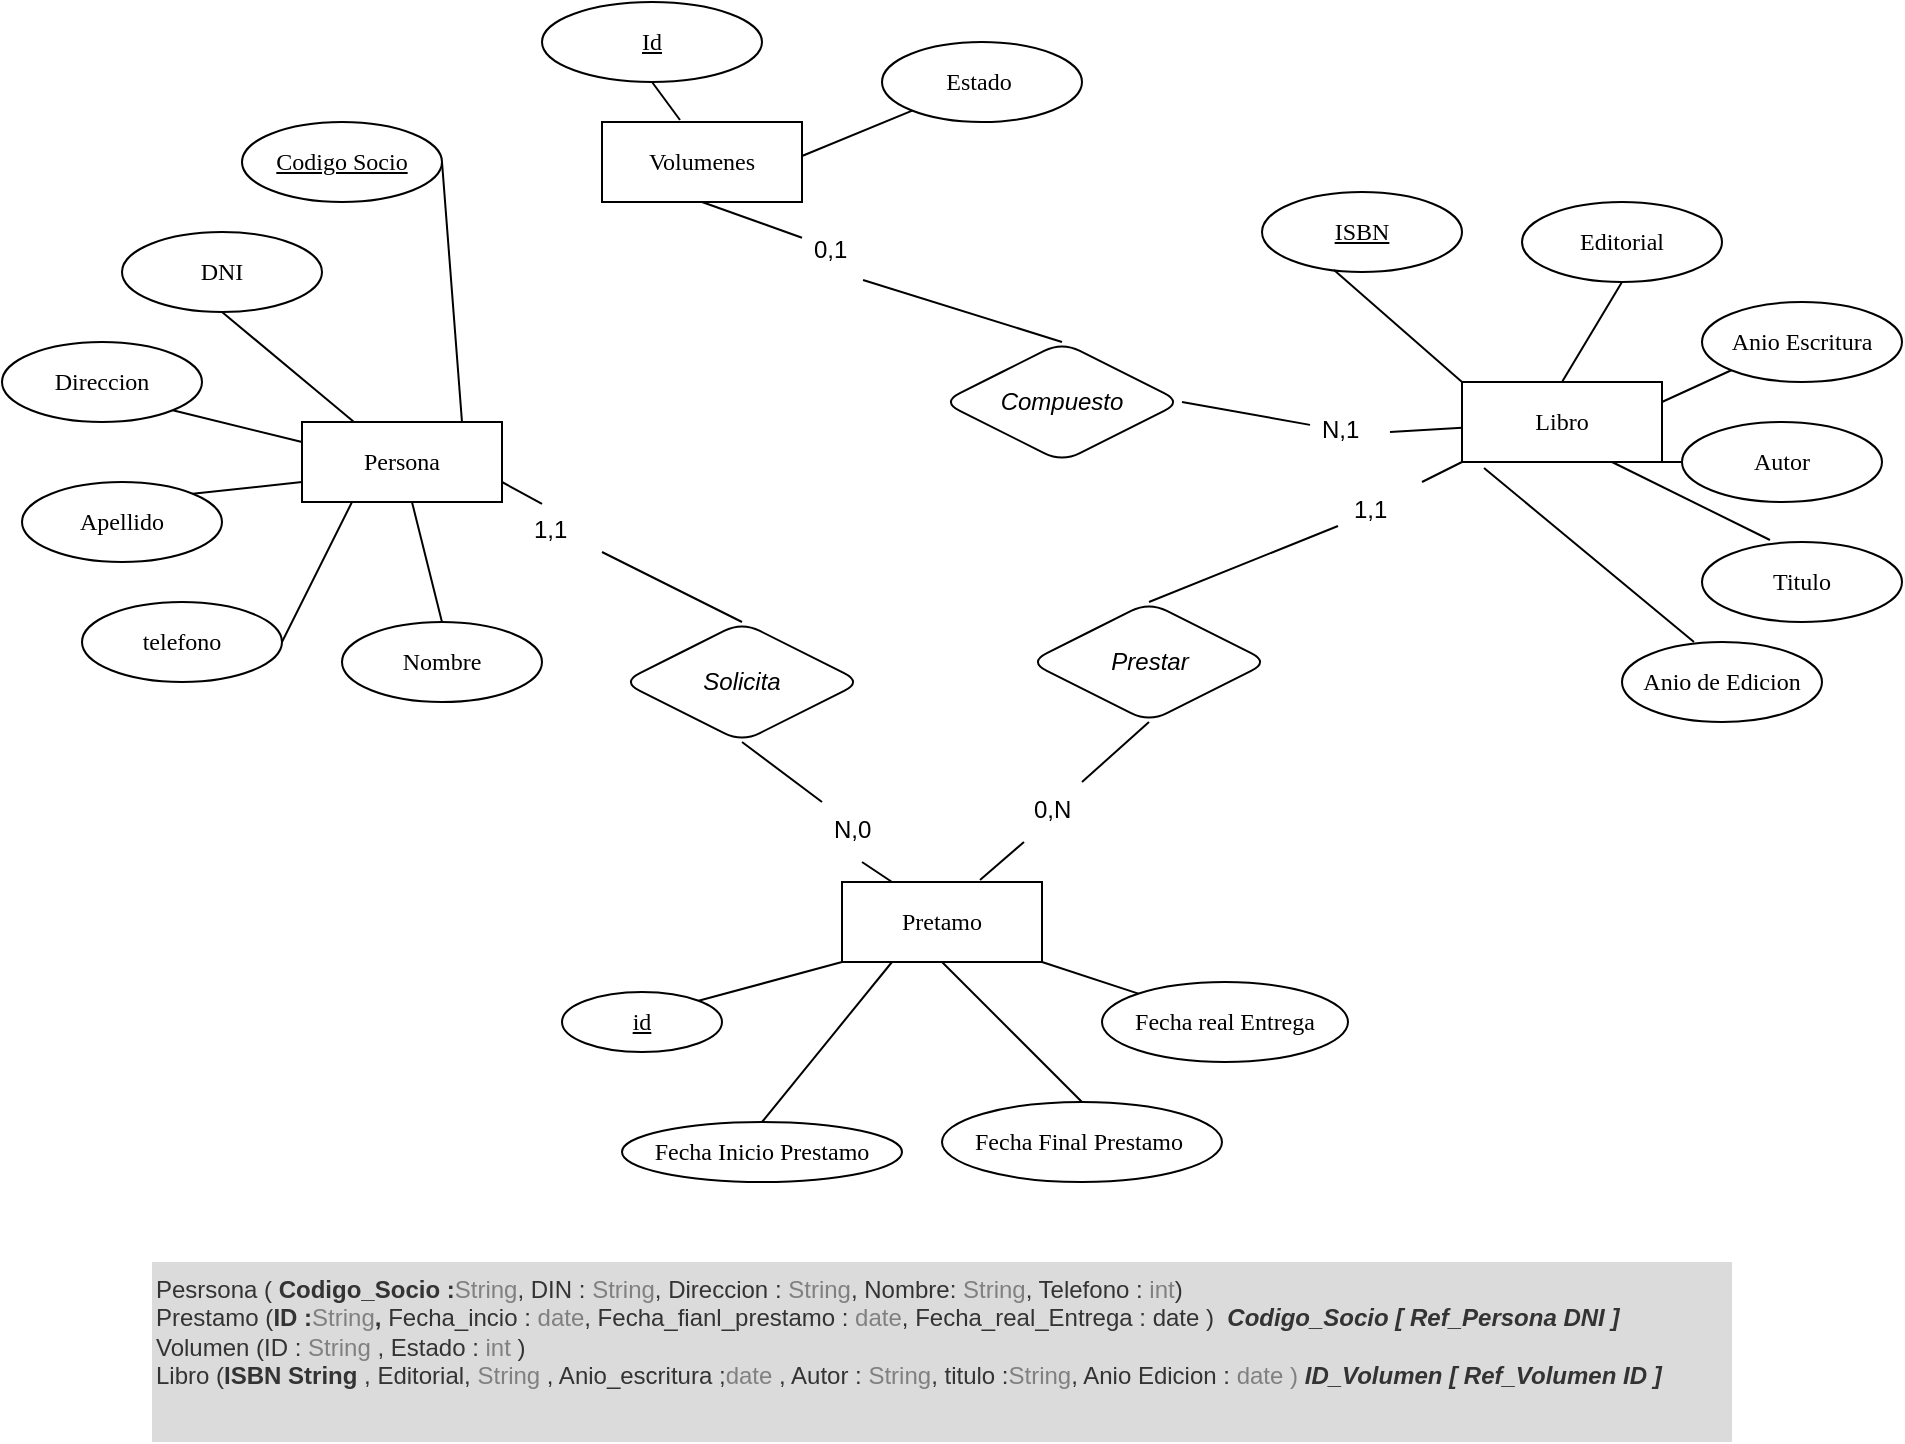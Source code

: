 <mxfile version="22.0.4" type="github">
  <diagram name="Página-1" id="GGuaCN20DpNZ9yj8Dpp0">
    <mxGraphModel dx="2213" dy="751" grid="1" gridSize="10" guides="1" tooltips="1" connect="1" arrows="1" fold="1" page="1" pageScale="1" pageWidth="827" pageHeight="1169" math="0" shadow="0">
      <root>
        <object label="" StyleMaza="" id="0">
          <mxCell />
        </object>
        <mxCell id="1" parent="0" />
        <mxCell id="nZIubDTmoYv-M2Z3KSqX-1" value="Persona" style="whiteSpace=wrap;html=1;align=center;fillStyle=auto;rounded=0;shadow=0;glass=0;strokeColor=default;labelBorderColor=none;labelBackgroundColor=none;fontSize=12;fontFamily=Comic Sans MS;fontStyle=0" parent="1" vertex="1">
          <mxGeometry x="-90" y="390" width="100" height="40" as="geometry" />
        </mxCell>
        <mxCell id="nZIubDTmoYv-M2Z3KSqX-2" value="Libro" style="whiteSpace=wrap;html=1;align=center;rounded=0;shadow=0;labelBorderColor=none;labelBackgroundColor=none;fontSize=12;fontFamily=Comic Sans MS;fontStyle=0" parent="1" vertex="1">
          <mxGeometry x="490" y="370" width="100" height="40" as="geometry" />
        </mxCell>
        <mxCell id="nZIubDTmoYv-M2Z3KSqX-3" value="Pretamo" style="whiteSpace=wrap;html=1;align=center;rounded=0;shadow=0;labelBorderColor=none;labelBackgroundColor=none;fontSize=12;fontFamily=Comic Sans MS;fontStyle=0" parent="1" vertex="1">
          <mxGeometry x="180" y="620" width="100" height="40" as="geometry" />
        </mxCell>
        <mxCell id="nZIubDTmoYv-M2Z3KSqX-4" value="DNI" style="ellipse;whiteSpace=wrap;html=1;align=center;rounded=1;fontFamily=Comic Sans MS;fontStyle=0" parent="1" vertex="1">
          <mxGeometry x="-180" y="295" width="100" height="40" as="geometry" />
        </mxCell>
        <mxCell id="nZIubDTmoYv-M2Z3KSqX-5" value="Codigo Socio" style="ellipse;whiteSpace=wrap;html=1;align=center;fontStyle=4;rounded=1;fontFamily=Comic Sans MS;" parent="1" vertex="1">
          <mxGeometry x="-120" y="240" width="100" height="40" as="geometry" />
        </mxCell>
        <mxCell id="nZIubDTmoYv-M2Z3KSqX-6" value="telefono" style="ellipse;whiteSpace=wrap;html=1;align=center;rounded=1;fontFamily=Comic Sans MS;fontStyle=0" parent="1" vertex="1">
          <mxGeometry x="-200" y="480" width="100" height="40" as="geometry" />
        </mxCell>
        <mxCell id="nZIubDTmoYv-M2Z3KSqX-7" value="Direccion" style="ellipse;whiteSpace=wrap;html=1;align=center;rounded=1;fontFamily=Comic Sans MS;fontStyle=0" parent="1" vertex="1">
          <mxGeometry x="-240" y="350" width="100" height="40" as="geometry" />
        </mxCell>
        <mxCell id="nZIubDTmoYv-M2Z3KSqX-8" value="Apellido" style="ellipse;whiteSpace=wrap;html=1;align=center;rounded=1;fontFamily=Comic Sans MS;fontStyle=0" parent="1" vertex="1">
          <mxGeometry x="-230" y="420" width="100" height="40" as="geometry" />
        </mxCell>
        <mxCell id="nZIubDTmoYv-M2Z3KSqX-9" value="Nombre" style="ellipse;whiteSpace=wrap;html=1;align=center;rounded=1;fontFamily=Comic Sans MS;fontStyle=0" parent="1" vertex="1">
          <mxGeometry x="-70" y="490" width="100" height="40" as="geometry" />
        </mxCell>
        <mxCell id="nZIubDTmoYv-M2Z3KSqX-10" value="Titulo" style="ellipse;whiteSpace=wrap;html=1;align=center;rounded=1;fontFamily=Comic Sans MS;fontStyle=0" parent="1" vertex="1">
          <mxGeometry x="610" y="450" width="100" height="40" as="geometry" />
        </mxCell>
        <mxCell id="nZIubDTmoYv-M2Z3KSqX-11" value="Editorial" style="ellipse;whiteSpace=wrap;html=1;align=center;rounded=1;fontFamily=Comic Sans MS;fontStyle=0" parent="1" vertex="1">
          <mxGeometry x="520" y="280" width="100" height="40" as="geometry" />
        </mxCell>
        <mxCell id="nZIubDTmoYv-M2Z3KSqX-12" value="Anio de Edicion" style="ellipse;whiteSpace=wrap;html=1;align=center;fillStyle=auto;rounded=1;fontFamily=Comic Sans MS;fontStyle=0" parent="1" vertex="1">
          <mxGeometry x="570" y="500" width="100" height="40" as="geometry" />
        </mxCell>
        <mxCell id="nZIubDTmoYv-M2Z3KSqX-13" value="Autor" style="ellipse;whiteSpace=wrap;html=1;align=center;rounded=1;fontFamily=Comic Sans MS;fontStyle=0" parent="1" vertex="1">
          <mxGeometry x="600" y="390" width="100" height="40" as="geometry" />
        </mxCell>
        <mxCell id="nZIubDTmoYv-M2Z3KSqX-14" value="ISBN" style="ellipse;whiteSpace=wrap;html=1;align=center;fontStyle=4;rounded=1;fontFamily=Comic Sans MS;" parent="1" vertex="1">
          <mxGeometry x="390" y="275" width="100" height="40" as="geometry" />
        </mxCell>
        <mxCell id="nZIubDTmoYv-M2Z3KSqX-15" value="Anio Escritura" style="ellipse;whiteSpace=wrap;html=1;align=center;rounded=1;fontFamily=Comic Sans MS;fontStyle=0" parent="1" vertex="1">
          <mxGeometry x="610" y="330" width="100" height="40" as="geometry" />
        </mxCell>
        <mxCell id="nZIubDTmoYv-M2Z3KSqX-16" value="Fecha Inicio Prestamo" style="ellipse;whiteSpace=wrap;html=1;align=center;rounded=1;fontFamily=Comic Sans MS;fontStyle=0" parent="1" vertex="1">
          <mxGeometry x="70" y="740" width="140" height="30" as="geometry" />
        </mxCell>
        <mxCell id="nZIubDTmoYv-M2Z3KSqX-17" value="Estado&amp;nbsp;" style="ellipse;whiteSpace=wrap;html=1;align=center;rounded=1;fontFamily=Comic Sans MS;fontStyle=0" parent="1" vertex="1">
          <mxGeometry x="200" y="200" width="100" height="40" as="geometry" />
        </mxCell>
        <mxCell id="nZIubDTmoYv-M2Z3KSqX-18" value="Fecha Final Prestamo&amp;nbsp;" style="ellipse;whiteSpace=wrap;html=1;align=center;rounded=1;fontFamily=Comic Sans MS;fontStyle=0" parent="1" vertex="1">
          <mxGeometry x="230" y="730" width="140" height="40" as="geometry" />
        </mxCell>
        <mxCell id="nZIubDTmoYv-M2Z3KSqX-19" value="Fecha real Entrega" style="ellipse;whiteSpace=wrap;html=1;align=center;rounded=1;fontFamily=Comic Sans MS;fontStyle=0" parent="1" vertex="1">
          <mxGeometry x="310" y="670" width="123" height="40" as="geometry" />
        </mxCell>
        <mxCell id="nZIubDTmoYv-M2Z3KSqX-20" value="" style="endArrow=none;html=1;rounded=1;entryX=1;entryY=1;entryDx=0;entryDy=0;" parent="1" source="nZIubDTmoYv-M2Z3KSqX-19" target="nZIubDTmoYv-M2Z3KSqX-3" edge="1">
          <mxGeometry relative="1" as="geometry">
            <mxPoint x="330" y="490" as="sourcePoint" />
            <mxPoint x="250" y="670" as="targetPoint" />
          </mxGeometry>
        </mxCell>
        <mxCell id="nZIubDTmoYv-M2Z3KSqX-21" value="" style="endArrow=none;html=1;rounded=1;entryX=0.5;entryY=0;entryDx=0;entryDy=0;" parent="1" source="nZIubDTmoYv-M2Z3KSqX-57" target="nZIubDTmoYv-M2Z3KSqX-25" edge="1">
          <mxGeometry relative="1" as="geometry">
            <mxPoint x="250" y="620" as="sourcePoint" />
            <mxPoint x="100" y="500" as="targetPoint" />
          </mxGeometry>
        </mxCell>
        <mxCell id="nZIubDTmoYv-M2Z3KSqX-22" value="Prestar" style="shape=rhombus;perimeter=rhombusPerimeter;whiteSpace=wrap;html=1;align=center;fontStyle=2;rounded=1;" parent="1" vertex="1">
          <mxGeometry x="273.5" y="480" width="120" height="60" as="geometry" />
        </mxCell>
        <mxCell id="nZIubDTmoYv-M2Z3KSqX-23" value="" style="endArrow=none;html=1;rounded=1;entryX=0.5;entryY=1;entryDx=0;entryDy=0;" parent="1" target="nZIubDTmoYv-M2Z3KSqX-22" edge="1">
          <mxGeometry relative="1" as="geometry">
            <mxPoint x="300" y="570" as="sourcePoint" />
            <mxPoint x="480" y="610" as="targetPoint" />
          </mxGeometry>
        </mxCell>
        <mxCell id="nZIubDTmoYv-M2Z3KSqX-24" value="" style="endArrow=none;html=1;rounded=1;entryX=0;entryY=1;entryDx=0;entryDy=0;exitX=1;exitY=0;exitDx=0;exitDy=0;" parent="1" source="nZIubDTmoYv-M2Z3KSqX-55" target="nZIubDTmoYv-M2Z3KSqX-2" edge="1">
          <mxGeometry relative="1" as="geometry">
            <mxPoint x="320" y="610" as="sourcePoint" />
            <mxPoint x="480" y="610" as="targetPoint" />
          </mxGeometry>
        </mxCell>
        <mxCell id="nZIubDTmoYv-M2Z3KSqX-25" value="Solicita" style="shape=rhombus;perimeter=rhombusPerimeter;whiteSpace=wrap;html=1;align=center;fontStyle=2;rounded=1;" parent="1" vertex="1">
          <mxGeometry x="70" y="490" width="120" height="60" as="geometry" />
        </mxCell>
        <mxCell id="nZIubDTmoYv-M2Z3KSqX-26" value="" style="endArrow=none;html=1;rounded=1;exitX=0.5;exitY=1;exitDx=0;exitDy=0;entryX=0.25;entryY=0;entryDx=0;entryDy=0;" parent="1" source="nZIubDTmoYv-M2Z3KSqX-61" target="nZIubDTmoYv-M2Z3KSqX-3" edge="1">
          <mxGeometry relative="1" as="geometry">
            <mxPoint x="320" y="610" as="sourcePoint" />
            <mxPoint x="480" y="610" as="targetPoint" />
          </mxGeometry>
        </mxCell>
        <mxCell id="nZIubDTmoYv-M2Z3KSqX-27" value="id" style="ellipse;whiteSpace=wrap;html=1;align=center;fontStyle=4;rounded=1;fontFamily=Comic Sans MS;" parent="1" vertex="1">
          <mxGeometry x="40" y="675" width="80" height="30" as="geometry" />
        </mxCell>
        <mxCell id="nZIubDTmoYv-M2Z3KSqX-28" value="" style="endArrow=none;html=1;rounded=1;entryX=1;entryY=0;entryDx=0;entryDy=0;" parent="1" target="nZIubDTmoYv-M2Z3KSqX-27" edge="1">
          <mxGeometry relative="1" as="geometry">
            <mxPoint x="180" y="660" as="sourcePoint" />
            <mxPoint x="480" y="610" as="targetPoint" />
          </mxGeometry>
        </mxCell>
        <mxCell id="nZIubDTmoYv-M2Z3KSqX-29" value="" style="endArrow=none;html=1;rounded=1;exitX=0.5;exitY=0;exitDx=0;exitDy=0;entryX=0.25;entryY=1;entryDx=0;entryDy=0;" parent="1" source="nZIubDTmoYv-M2Z3KSqX-16" target="nZIubDTmoYv-M2Z3KSqX-3" edge="1">
          <mxGeometry relative="1" as="geometry">
            <mxPoint x="320" y="610" as="sourcePoint" />
            <mxPoint x="480" y="610" as="targetPoint" />
            <Array as="points" />
          </mxGeometry>
        </mxCell>
        <mxCell id="nZIubDTmoYv-M2Z3KSqX-30" value="" style="endArrow=none;html=1;rounded=1;exitX=0.5;exitY=0;exitDx=0;exitDy=0;entryX=0.5;entryY=1;entryDx=0;entryDy=0;" parent="1" source="nZIubDTmoYv-M2Z3KSqX-18" target="nZIubDTmoYv-M2Z3KSqX-3" edge="1">
          <mxGeometry relative="1" as="geometry">
            <mxPoint x="320" y="610" as="sourcePoint" />
            <mxPoint x="480" y="610" as="targetPoint" />
          </mxGeometry>
        </mxCell>
        <mxCell id="nZIubDTmoYv-M2Z3KSqX-31" value="" style="endArrow=none;html=1;rounded=1;exitX=0.5;exitY=0;exitDx=0;exitDy=0;" parent="1" source="nZIubDTmoYv-M2Z3KSqX-9" target="nZIubDTmoYv-M2Z3KSqX-1" edge="1">
          <mxGeometry relative="1" as="geometry">
            <mxPoint x="250" y="620" as="sourcePoint" />
            <mxPoint x="410" y="620" as="targetPoint" />
          </mxGeometry>
        </mxCell>
        <mxCell id="nZIubDTmoYv-M2Z3KSqX-32" value="" style="endArrow=none;html=1;rounded=1;exitX=0.5;exitY=1;exitDx=0;exitDy=0;" parent="1" source="nZIubDTmoYv-M2Z3KSqX-4" target="nZIubDTmoYv-M2Z3KSqX-1" edge="1">
          <mxGeometry relative="1" as="geometry">
            <mxPoint x="250" y="620" as="sourcePoint" />
            <mxPoint x="410" y="620" as="targetPoint" />
          </mxGeometry>
        </mxCell>
        <mxCell id="nZIubDTmoYv-M2Z3KSqX-33" value="" style="endArrow=none;html=1;rounded=1;exitX=1;exitY=1;exitDx=0;exitDy=0;entryX=0;entryY=0.25;entryDx=0;entryDy=0;" parent="1" source="nZIubDTmoYv-M2Z3KSqX-7" target="nZIubDTmoYv-M2Z3KSqX-1" edge="1">
          <mxGeometry relative="1" as="geometry">
            <mxPoint x="250" y="620" as="sourcePoint" />
            <mxPoint x="410" y="620" as="targetPoint" />
          </mxGeometry>
        </mxCell>
        <mxCell id="nZIubDTmoYv-M2Z3KSqX-34" value="" style="endArrow=none;html=1;rounded=1;exitX=1;exitY=0.5;exitDx=0;exitDy=0;" parent="1" source="nZIubDTmoYv-M2Z3KSqX-5" edge="1">
          <mxGeometry relative="1" as="geometry">
            <mxPoint x="90" y="620" as="sourcePoint" />
            <mxPoint x="-10" y="390" as="targetPoint" />
          </mxGeometry>
        </mxCell>
        <mxCell id="nZIubDTmoYv-M2Z3KSqX-35" value="" style="endArrow=none;html=1;rounded=1;exitX=1;exitY=0.5;exitDx=0;exitDy=0;entryX=0.25;entryY=1;entryDx=0;entryDy=0;" parent="1" source="nZIubDTmoYv-M2Z3KSqX-6" target="nZIubDTmoYv-M2Z3KSqX-1" edge="1">
          <mxGeometry relative="1" as="geometry">
            <mxPoint x="90" y="620" as="sourcePoint" />
            <mxPoint x="250" y="620" as="targetPoint" />
          </mxGeometry>
        </mxCell>
        <mxCell id="nZIubDTmoYv-M2Z3KSqX-36" value="" style="endArrow=none;html=1;rounded=1;exitX=1;exitY=0;exitDx=0;exitDy=0;entryX=0;entryY=0.75;entryDx=0;entryDy=0;" parent="1" source="nZIubDTmoYv-M2Z3KSqX-8" target="nZIubDTmoYv-M2Z3KSqX-1" edge="1">
          <mxGeometry relative="1" as="geometry">
            <mxPoint x="90" y="620" as="sourcePoint" />
            <mxPoint x="-90" y="430" as="targetPoint" />
          </mxGeometry>
        </mxCell>
        <mxCell id="nZIubDTmoYv-M2Z3KSqX-37" value="" style="endArrow=none;html=1;rounded=1;entryX=0.11;entryY=1.075;entryDx=0;entryDy=0;entryPerimeter=0;exitX=0.36;exitY=0;exitDx=0;exitDy=0;exitPerimeter=0;" parent="1" source="nZIubDTmoYv-M2Z3KSqX-12" target="nZIubDTmoYv-M2Z3KSqX-2" edge="1">
          <mxGeometry relative="1" as="geometry">
            <mxPoint x="660" y="580" as="sourcePoint" />
            <mxPoint x="320" y="610" as="targetPoint" />
          </mxGeometry>
        </mxCell>
        <mxCell id="nZIubDTmoYv-M2Z3KSqX-38" value="" style="endArrow=none;html=1;rounded=1;exitX=0.5;exitY=1;exitDx=0;exitDy=0;entryX=0.5;entryY=0;entryDx=0;entryDy=0;" parent="1" source="nZIubDTmoYv-M2Z3KSqX-11" target="nZIubDTmoYv-M2Z3KSqX-2" edge="1">
          <mxGeometry relative="1" as="geometry">
            <mxPoint x="160" y="610" as="sourcePoint" />
            <mxPoint x="500" y="370" as="targetPoint" />
          </mxGeometry>
        </mxCell>
        <mxCell id="nZIubDTmoYv-M2Z3KSqX-39" value="" style="endArrow=none;html=1;rounded=1;exitX=0.36;exitY=0.975;exitDx=0;exitDy=0;entryX=0;entryY=0;entryDx=0;entryDy=0;exitPerimeter=0;" parent="1" source="nZIubDTmoYv-M2Z3KSqX-14" target="nZIubDTmoYv-M2Z3KSqX-2" edge="1">
          <mxGeometry relative="1" as="geometry">
            <mxPoint x="160" y="610" as="sourcePoint" />
            <mxPoint x="520" y="380" as="targetPoint" />
          </mxGeometry>
        </mxCell>
        <mxCell id="nZIubDTmoYv-M2Z3KSqX-40" value="" style="endArrow=none;html=1;rounded=1;entryX=0;entryY=1;entryDx=0;entryDy=0;exitX=1;exitY=0.25;exitDx=0;exitDy=0;" parent="1" source="nZIubDTmoYv-M2Z3KSqX-2" target="nZIubDTmoYv-M2Z3KSqX-15" edge="1">
          <mxGeometry relative="1" as="geometry">
            <mxPoint x="160" y="610" as="sourcePoint" />
            <mxPoint x="320" y="610" as="targetPoint" />
          </mxGeometry>
        </mxCell>
        <mxCell id="nZIubDTmoYv-M2Z3KSqX-41" value="" style="endArrow=none;html=1;rounded=1;entryX=0.34;entryY=-0.025;entryDx=0;entryDy=0;entryPerimeter=0;exitX=0.75;exitY=1;exitDx=0;exitDy=0;" parent="1" source="nZIubDTmoYv-M2Z3KSqX-2" target="nZIubDTmoYv-M2Z3KSqX-10" edge="1">
          <mxGeometry relative="1" as="geometry">
            <mxPoint x="160" y="610" as="sourcePoint" />
            <mxPoint x="320" y="610" as="targetPoint" />
          </mxGeometry>
        </mxCell>
        <mxCell id="nZIubDTmoYv-M2Z3KSqX-42" value="" style="endArrow=none;html=1;rounded=1;entryX=0;entryY=0.5;entryDx=0;entryDy=0;exitX=1;exitY=1;exitDx=0;exitDy=0;" parent="1" source="nZIubDTmoYv-M2Z3KSqX-2" target="nZIubDTmoYv-M2Z3KSqX-13" edge="1">
          <mxGeometry relative="1" as="geometry">
            <mxPoint x="160" y="610" as="sourcePoint" />
            <mxPoint x="320" y="610" as="targetPoint" />
          </mxGeometry>
        </mxCell>
        <mxCell id="nZIubDTmoYv-M2Z3KSqX-43" value="Volumenes" style="whiteSpace=wrap;html=1;align=center;shadow=0;rounded=0;labelBorderColor=none;labelBackgroundColor=none;fontSize=12;fontFamily=Comic Sans MS;fontStyle=0" parent="1" vertex="1">
          <mxGeometry x="60" y="240" width="100" height="40" as="geometry" />
        </mxCell>
        <mxCell id="nZIubDTmoYv-M2Z3KSqX-44" value="" style="endArrow=none;html=1;rounded=1;exitX=1;exitY=0.425;exitDx=0;exitDy=0;exitPerimeter=0;" parent="1" source="nZIubDTmoYv-M2Z3KSqX-43" target="nZIubDTmoYv-M2Z3KSqX-17" edge="1">
          <mxGeometry relative="1" as="geometry">
            <mxPoint x="160" y="610" as="sourcePoint" />
            <mxPoint x="320" y="610" as="targetPoint" />
          </mxGeometry>
        </mxCell>
        <mxCell id="nZIubDTmoYv-M2Z3KSqX-45" value="Id" style="ellipse;whiteSpace=wrap;html=1;align=center;fontStyle=4;rounded=1;fontFamily=Comic Sans MS;" parent="1" vertex="1">
          <mxGeometry x="30" y="180" width="110" height="40" as="geometry" />
        </mxCell>
        <mxCell id="nZIubDTmoYv-M2Z3KSqX-46" value="" style="endArrow=none;html=1;rounded=1;exitX=0.5;exitY=1;exitDx=0;exitDy=0;entryX=0.39;entryY=-0.025;entryDx=0;entryDy=0;entryPerimeter=0;" parent="1" source="nZIubDTmoYv-M2Z3KSqX-45" target="nZIubDTmoYv-M2Z3KSqX-43" edge="1">
          <mxGeometry relative="1" as="geometry">
            <mxPoint x="160" y="480" as="sourcePoint" />
            <mxPoint x="320" y="480" as="targetPoint" />
          </mxGeometry>
        </mxCell>
        <mxCell id="nZIubDTmoYv-M2Z3KSqX-47" value="Compuesto" style="shape=rhombus;perimeter=rhombusPerimeter;whiteSpace=wrap;html=1;align=center;fontStyle=2;rounded=1;" parent="1" vertex="1">
          <mxGeometry x="230" y="350" width="120" height="60" as="geometry" />
        </mxCell>
        <mxCell id="nZIubDTmoYv-M2Z3KSqX-48" value="" style="endArrow=none;html=1;rounded=1;exitX=0.763;exitY=0.967;exitDx=0;exitDy=0;exitPerimeter=0;entryX=0.5;entryY=0;entryDx=0;entryDy=0;" parent="1" source="nZIubDTmoYv-M2Z3KSqX-51" target="nZIubDTmoYv-M2Z3KSqX-47" edge="1">
          <mxGeometry relative="1" as="geometry">
            <mxPoint x="252.02" y="350" as="sourcePoint" />
            <mxPoint x="249.077" y="391.038" as="targetPoint" />
          </mxGeometry>
        </mxCell>
        <mxCell id="nZIubDTmoYv-M2Z3KSqX-49" value="" style="endArrow=none;html=1;rounded=1;exitX=1;exitY=0.5;exitDx=0;exitDy=0;" parent="1" source="nZIubDTmoYv-M2Z3KSqX-53" target="nZIubDTmoYv-M2Z3KSqX-2" edge="1">
          <mxGeometry relative="1" as="geometry">
            <mxPoint x="160" y="480" as="sourcePoint" />
            <mxPoint x="320" y="480" as="targetPoint" />
          </mxGeometry>
        </mxCell>
        <mxCell id="nZIubDTmoYv-M2Z3KSqX-50" value="" style="endArrow=none;html=1;rounded=1;exitX=0.5;exitY=1;exitDx=0;exitDy=0;" parent="1" source="nZIubDTmoYv-M2Z3KSqX-43" target="nZIubDTmoYv-M2Z3KSqX-51" edge="1">
          <mxGeometry relative="1" as="geometry">
            <mxPoint x="310" y="300" as="sourcePoint" />
            <mxPoint x="250" y="390" as="targetPoint" />
          </mxGeometry>
        </mxCell>
        <mxCell id="nZIubDTmoYv-M2Z3KSqX-51" value="0,1" style="text;strokeColor=none;fillColor=none;spacingLeft=4;spacingRight=4;overflow=hidden;rotatable=0;points=[[0,0.5],[1,0.5]];portConstraint=eastwest;fontSize=12;whiteSpace=wrap;html=1;rounded=1;" parent="1" vertex="1">
          <mxGeometry x="160" y="290" width="40" height="30" as="geometry" />
        </mxCell>
        <mxCell id="nZIubDTmoYv-M2Z3KSqX-52" value="" style="endArrow=none;html=1;rounded=1;exitX=1;exitY=0.5;exitDx=0;exitDy=0;" parent="1" source="nZIubDTmoYv-M2Z3KSqX-47" target="nZIubDTmoYv-M2Z3KSqX-53" edge="1">
          <mxGeometry relative="1" as="geometry">
            <mxPoint x="310" y="420" as="sourcePoint" />
            <mxPoint x="460" y="405" as="targetPoint" />
          </mxGeometry>
        </mxCell>
        <mxCell id="nZIubDTmoYv-M2Z3KSqX-53" value="N,1" style="text;strokeColor=none;fillColor=none;spacingLeft=4;spacingRight=4;overflow=hidden;rotatable=0;points=[[0,0.5],[1,0.5]];portConstraint=eastwest;fontSize=12;whiteSpace=wrap;html=1;rounded=1;" parent="1" vertex="1">
          <mxGeometry x="414" y="380" width="40" height="30" as="geometry" />
        </mxCell>
        <mxCell id="nZIubDTmoYv-M2Z3KSqX-54" value="" style="endArrow=none;html=1;rounded=1;entryX=-0.05;entryY=0.733;entryDx=0;entryDy=0;exitX=0.5;exitY=0;exitDx=0;exitDy=0;entryPerimeter=0;" parent="1" source="nZIubDTmoYv-M2Z3KSqX-22" target="nZIubDTmoYv-M2Z3KSqX-55" edge="1">
          <mxGeometry relative="1" as="geometry">
            <mxPoint x="367" y="505" as="sourcePoint" />
            <mxPoint x="460" y="420" as="targetPoint" />
          </mxGeometry>
        </mxCell>
        <mxCell id="nZIubDTmoYv-M2Z3KSqX-55" value="1,1" style="text;strokeColor=none;fillColor=none;spacingLeft=4;spacingRight=4;overflow=hidden;rotatable=0;points=[[0,0.5],[1,0.5]];portConstraint=eastwest;fontSize=12;whiteSpace=wrap;html=1;rounded=1;" parent="1" vertex="1">
          <mxGeometry x="430" y="420" width="40" height="30" as="geometry" />
        </mxCell>
        <mxCell id="nZIubDTmoYv-M2Z3KSqX-56" value="" style="endArrow=none;html=1;rounded=1;exitX=1;exitY=0.75;exitDx=0;exitDy=0;entryX=0.25;entryY=0.033;entryDx=0;entryDy=0;entryPerimeter=0;" parent="1" source="nZIubDTmoYv-M2Z3KSqX-1" target="nZIubDTmoYv-M2Z3KSqX-57" edge="1">
          <mxGeometry relative="1" as="geometry">
            <mxPoint x="10" y="420" as="sourcePoint" />
            <mxPoint x="110" y="515" as="targetPoint" />
          </mxGeometry>
        </mxCell>
        <mxCell id="nZIubDTmoYv-M2Z3KSqX-57" value="1,1" style="text;strokeColor=none;fillColor=none;spacingLeft=4;spacingRight=4;overflow=hidden;rotatable=0;points=[[0,0.5],[1,0.5]];portConstraint=eastwest;fontSize=12;whiteSpace=wrap;html=1;rounded=1;" parent="1" vertex="1">
          <mxGeometry x="20" y="430" width="40" height="30" as="geometry" />
        </mxCell>
        <mxCell id="nZIubDTmoYv-M2Z3KSqX-58" value="" style="endArrow=none;html=1;rounded=1;exitX=0.69;exitY=-0.025;exitDx=0;exitDy=0;exitPerimeter=0;entryX=0.025;entryY=1;entryDx=0;entryDy=0;entryPerimeter=0;" parent="1" source="nZIubDTmoYv-M2Z3KSqX-3" target="nZIubDTmoYv-M2Z3KSqX-59" edge="1">
          <mxGeometry relative="1" as="geometry">
            <mxPoint x="246" y="614" as="sourcePoint" />
            <mxPoint x="337" y="550" as="targetPoint" />
          </mxGeometry>
        </mxCell>
        <mxCell id="nZIubDTmoYv-M2Z3KSqX-59" value="0,N" style="text;strokeColor=none;fillColor=none;spacingLeft=4;spacingRight=4;overflow=hidden;rotatable=0;points=[[0,0.5],[1,0.5]];portConstraint=eastwest;fontSize=12;whiteSpace=wrap;html=1;rounded=1;" parent="1" vertex="1">
          <mxGeometry x="270" y="570" width="40" height="30" as="geometry" />
        </mxCell>
        <mxCell id="nZIubDTmoYv-M2Z3KSqX-60" value="" style="endArrow=none;html=1;rounded=1;exitX=0.5;exitY=1;exitDx=0;exitDy=0;entryX=0;entryY=0;entryDx=0;entryDy=0;entryPerimeter=0;" parent="1" source="nZIubDTmoYv-M2Z3KSqX-25" target="nZIubDTmoYv-M2Z3KSqX-61" edge="1">
          <mxGeometry relative="1" as="geometry">
            <mxPoint x="140" y="560" as="sourcePoint" />
            <mxPoint x="202" y="615" as="targetPoint" />
          </mxGeometry>
        </mxCell>
        <mxCell id="nZIubDTmoYv-M2Z3KSqX-61" value="N,0" style="text;strokeColor=none;fillColor=none;spacingLeft=4;spacingRight=4;overflow=hidden;rotatable=0;points=[[0,0.5],[1,0.5]];portConstraint=eastwest;fontSize=12;whiteSpace=wrap;html=1;rounded=1;" parent="1" vertex="1">
          <mxGeometry x="170" y="580" width="40" height="30" as="geometry" />
        </mxCell>
        <mxCell id="-ptdJt4101srZP5YwG2m-1" style="edgeStyle=orthogonalEdgeStyle;rounded=0;orthogonalLoop=1;jettySize=auto;html=1;exitX=0.5;exitY=1;exitDx=0;exitDy=0;" parent="1" source="nZIubDTmoYv-M2Z3KSqX-19" target="nZIubDTmoYv-M2Z3KSqX-19" edge="1">
          <mxGeometry relative="1" as="geometry" />
        </mxCell>
        <mxCell id="v9k_mlNCrv3lM9yxqVJo-1" value="&lt;font&gt;&lt;font&gt;Pesrsona ( &lt;b&gt;Codigo_Socio :&lt;/b&gt;&lt;font style=&quot;&quot; color=&quot;#808080&quot;&gt;String&lt;/font&gt;, DIN : &lt;font color=&quot;#808080&quot;&gt;String&lt;/font&gt;, Direccion : &lt;font color=&quot;#808080&quot;&gt;String&lt;/font&gt;, Nombre:&lt;font color=&quot;#808080&quot;&gt; String&lt;/font&gt;, Telefono :&lt;font color=&quot;#808080&quot;&gt; int&lt;/font&gt;)&lt;br&gt;Prestamo (&lt;b&gt;ID :&lt;/b&gt;&lt;font style=&quot;&quot; color=&quot;#808080&quot;&gt;String&lt;/font&gt;&lt;b&gt;, &lt;/b&gt;Fecha_incio :&lt;font color=&quot;#808080&quot;&gt; date&lt;/font&gt;, Fecha_fianl_prestamo : &lt;font color=&quot;#808080&quot;&gt;date&lt;/font&gt;, Fecha_real_Entrega : date )&amp;nbsp;&amp;nbsp;&lt;i style=&quot;border-color: var(--border-color);&quot;&gt;&lt;b&gt;Codigo_Socio [ Ref_Persona DNI ]&amp;nbsp;&lt;/b&gt;&lt;/i&gt;&lt;br&gt;Volumen (ID : &lt;font color=&quot;#808080&quot;&gt;String&lt;/font&gt; , Estado : &lt;font color=&quot;#808080&quot;&gt;int&lt;/font&gt; )&lt;br&gt;Libro (&lt;b&gt;ISBN String &lt;/b&gt;, Editorial, &lt;font color=&quot;#808080&quot;&gt;String&lt;/font&gt; , Anio_escritura ;&lt;font color=&quot;#808080&quot;&gt;date&lt;/font&gt; , Autor : &lt;font color=&quot;#808080&quot;&gt;String&lt;/font&gt;, titulo :&lt;font color=&quot;#808080&quot;&gt;String&lt;/font&gt;, Anio Edicion : &lt;font color=&quot;#808080&quot;&gt;date )&amp;nbsp;&lt;/font&gt;&lt;b&gt;&lt;i style=&quot;border-color: var(--border-color);&quot;&gt;ID_Volumen [ Ref_Volumen ID ]&amp;nbsp;&lt;/i&gt;&lt;br&gt;&lt;/b&gt;&lt;br&gt;&lt;/font&gt;&lt;/font&gt;" style="text;html=1;strokeColor=none;fillColor=#dbdbdb;align=left;verticalAlign=top;whiteSpace=wrap;rounded=0;horizontal=1;fontColor=#333333;" parent="1" vertex="1">
          <mxGeometry x="-165" y="810" width="790" height="90" as="geometry" />
        </mxCell>
      </root>
    </mxGraphModel>
  </diagram>
</mxfile>
